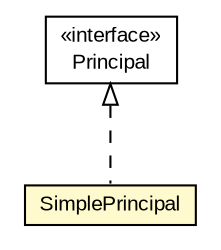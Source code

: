 #!/usr/local/bin/dot
#
# Class diagram 
# Generated by UMLGraph version R5_6-24-gf6e263 (http://www.umlgraph.org/)
#

digraph G {
	edge [fontname="arial",fontsize=10,labelfontname="arial",labelfontsize=10];
	node [fontname="arial",fontsize=10,shape=plaintext];
	nodesep=0.25;
	ranksep=0.5;
	// org.miloss.fgsms.common.SimplePrincipal
	c223 [label=<<table title="org.miloss.fgsms.common.SimplePrincipal" border="0" cellborder="1" cellspacing="0" cellpadding="2" port="p" bgcolor="lemonChiffon" href="./SimplePrincipal.html">
		<tr><td><table border="0" cellspacing="0" cellpadding="1">
<tr><td align="center" balign="center"> SimplePrincipal </td></tr>
		</table></td></tr>
		</table>>, URL="./SimplePrincipal.html", fontname="arial", fontcolor="black", fontsize=10.0];
	//org.miloss.fgsms.common.SimplePrincipal implements java.security.Principal
	c236:p -> c223:p [dir=back,arrowtail=empty,style=dashed];
	// java.security.Principal
	c236 [label=<<table title="java.security.Principal" border="0" cellborder="1" cellspacing="0" cellpadding="2" port="p" href="http://java.sun.com/j2se/1.4.2/docs/api/java/security/Principal.html">
		<tr><td><table border="0" cellspacing="0" cellpadding="1">
<tr><td align="center" balign="center"> &#171;interface&#187; </td></tr>
<tr><td align="center" balign="center"> Principal </td></tr>
		</table></td></tr>
		</table>>, URL="http://java.sun.com/j2se/1.4.2/docs/api/java/security/Principal.html", fontname="arial", fontcolor="black", fontsize=10.0];
}

